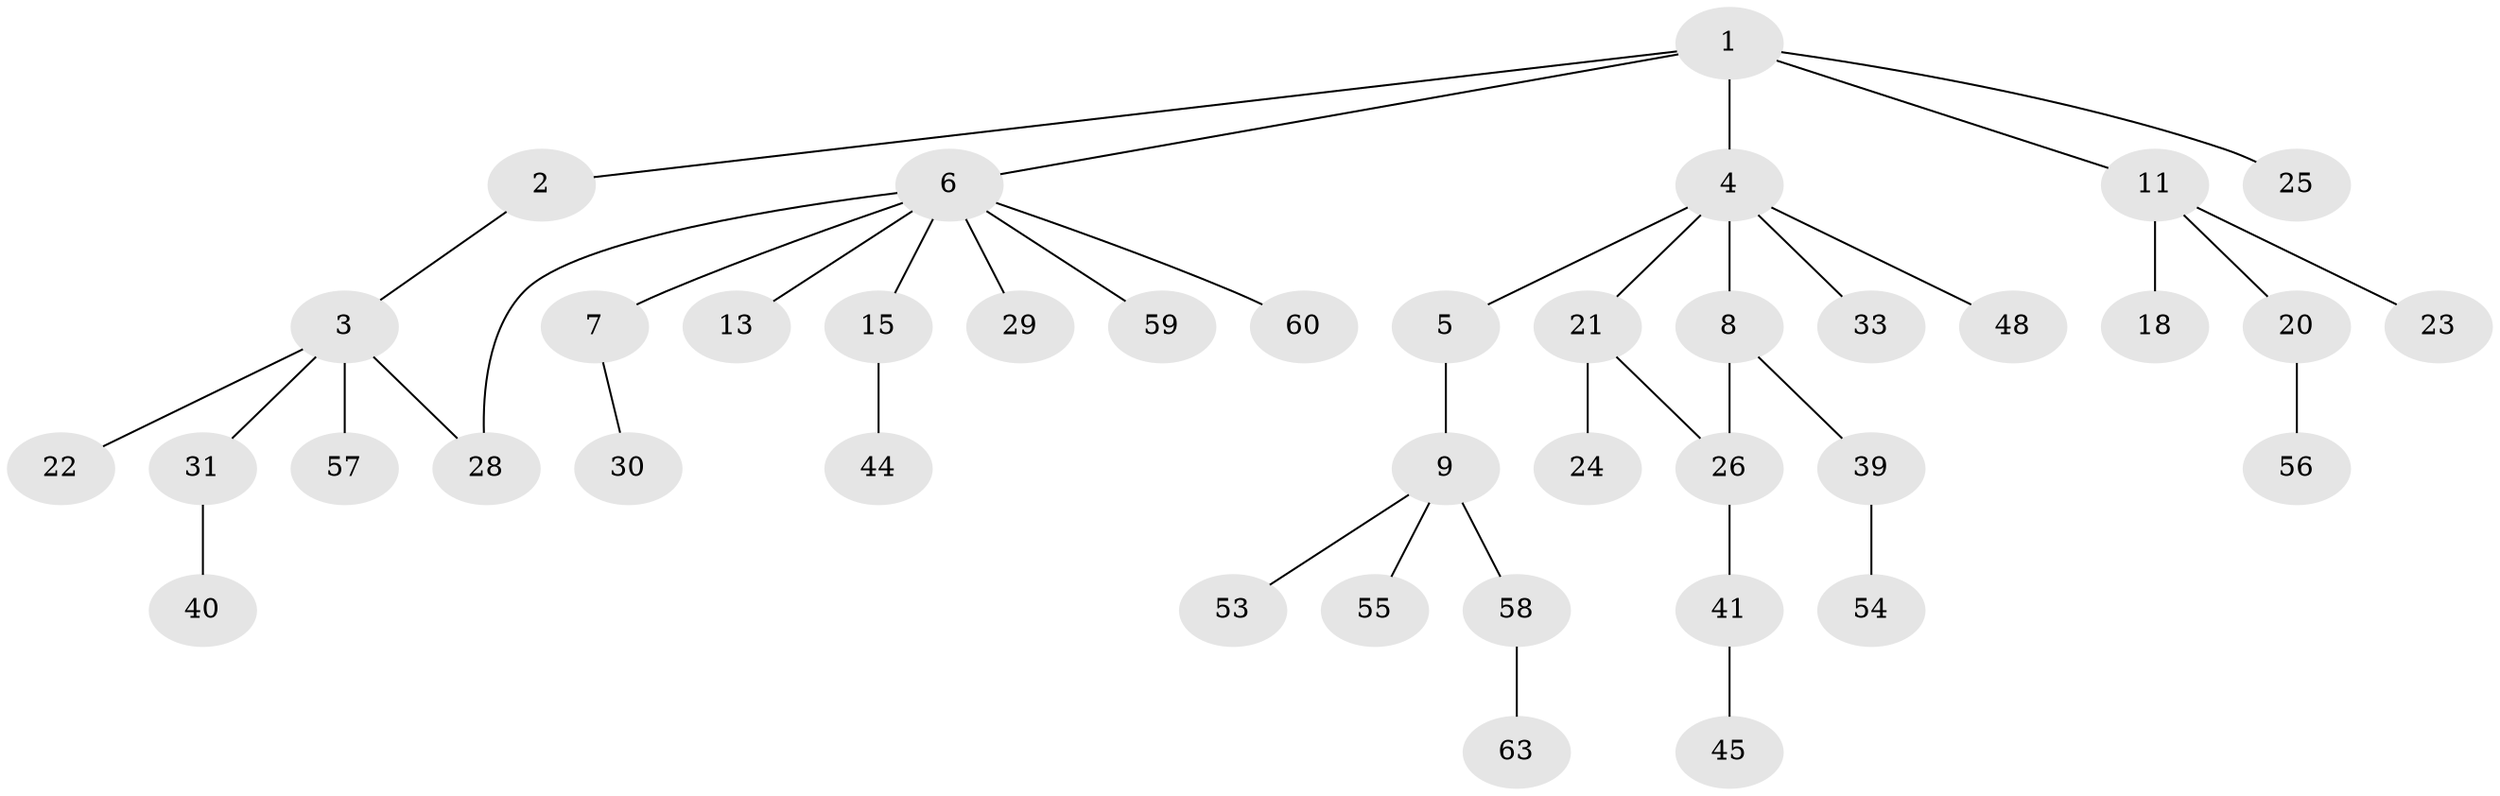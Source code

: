 // original degree distribution, {5: 0.031746031746031744, 3: 0.1746031746031746, 7: 0.015873015873015872, 2: 0.25396825396825395, 4: 0.06349206349206349, 6: 0.015873015873015872, 1: 0.4444444444444444}
// Generated by graph-tools (version 1.1) at 2025/10/02/27/25 16:10:54]
// undirected, 40 vertices, 41 edges
graph export_dot {
graph [start="1"]
  node [color=gray90,style=filled];
  1 [super="+12"];
  2 [super="+43"];
  3 [super="+35"];
  4 [super="+38"];
  5;
  6 [super="+10"];
  7 [super="+34"];
  8 [super="+14"];
  9 [super="+49"];
  11 [super="+16"];
  13 [super="+52"];
  15 [super="+17"];
  18 [super="+19"];
  20 [super="+47"];
  21 [super="+51"];
  22 [super="+36"];
  23;
  24;
  25 [super="+27"];
  26 [super="+32"];
  28 [super="+50"];
  29 [super="+37"];
  30;
  31 [super="+46"];
  33;
  39 [super="+42"];
  40;
  41;
  44;
  45 [super="+61"];
  48;
  53;
  54;
  55;
  56;
  57;
  58 [super="+62"];
  59;
  60;
  63;
  1 -- 2;
  1 -- 4;
  1 -- 6;
  1 -- 11;
  1 -- 25;
  2 -- 3;
  3 -- 22;
  3 -- 31;
  3 -- 57;
  3 -- 28;
  4 -- 5;
  4 -- 8;
  4 -- 21;
  4 -- 33;
  4 -- 48;
  5 -- 9;
  6 -- 7;
  6 -- 15;
  6 -- 28;
  6 -- 29;
  6 -- 59;
  6 -- 60;
  6 -- 13;
  7 -- 30;
  8 -- 26;
  8 -- 39;
  9 -- 58 [weight=2];
  9 -- 53;
  9 -- 55;
  11 -- 18;
  11 -- 20;
  11 -- 23;
  15 -- 44;
  20 -- 56;
  21 -- 24 [weight=2];
  21 -- 26;
  26 -- 41;
  31 -- 40;
  39 -- 54;
  41 -- 45;
  58 -- 63;
}
